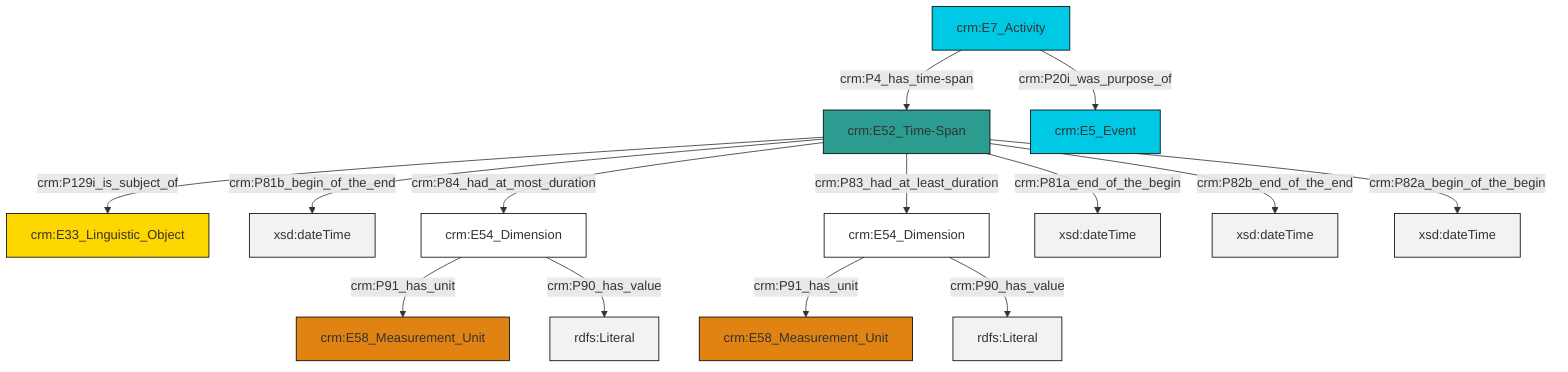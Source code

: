 graph TD
classDef Literal fill:#f2f2f2,stroke:#000000;
classDef CRM_Entity fill:#FFFFFF,stroke:#000000;
classDef Temporal_Entity fill:#00C9E6, stroke:#000000;
classDef Type fill:#E18312, stroke:#000000;
classDef Time-Span fill:#2C9C91, stroke:#000000;
classDef Appellation fill:#FFEB7F, stroke:#000000;
classDef Place fill:#008836, stroke:#000000;
classDef Persistent_Item fill:#B266B2, stroke:#000000;
classDef Conceptual_Object fill:#FFD700, stroke:#000000;
classDef Physical_Thing fill:#D2B48C, stroke:#000000;
classDef Actor fill:#f58aad, stroke:#000000;
classDef PC_Classes fill:#4ce600, stroke:#000000;
classDef Multi fill:#cccccc,stroke:#000000;

0["crm:E52_Time-Span"]:::Time-Span -->|crm:P129i_is_subject_of| 1["crm:E33_Linguistic_Object"]:::Conceptual_Object
0["crm:E52_Time-Span"]:::Time-Span -->|crm:P81b_begin_of_the_end| 2[xsd:dateTime]:::Literal
3["crm:E7_Activity"]:::Temporal_Entity -->|crm:P20i_was_purpose_of| 4["crm:E5_Event"]:::Temporal_Entity
5["crm:E54_Dimension"]:::CRM_Entity -->|crm:P91_has_unit| 6["crm:E58_Measurement_Unit"]:::Type
0["crm:E52_Time-Span"]:::Time-Span -->|crm:P84_had_at_most_duration| 7["crm:E54_Dimension"]:::CRM_Entity
0["crm:E52_Time-Span"]:::Time-Span -->|crm:P81a_end_of_the_begin| 9[xsd:dateTime]:::Literal
5["crm:E54_Dimension"]:::CRM_Entity -->|crm:P90_has_value| 15[rdfs:Literal]:::Literal
7["crm:E54_Dimension"]:::CRM_Entity -->|crm:P91_has_unit| 11["crm:E58_Measurement_Unit"]:::Type
7["crm:E54_Dimension"]:::CRM_Entity -->|crm:P90_has_value| 16[rdfs:Literal]:::Literal
0["crm:E52_Time-Span"]:::Time-Span -->|crm:P82b_end_of_the_end| 17[xsd:dateTime]:::Literal
3["crm:E7_Activity"]:::Temporal_Entity -->|crm:P4_has_time-span| 0["crm:E52_Time-Span"]:::Time-Span
0["crm:E52_Time-Span"]:::Time-Span -->|crm:P82a_begin_of_the_begin| 19[xsd:dateTime]:::Literal
0["crm:E52_Time-Span"]:::Time-Span -->|crm:P83_had_at_least_duration| 5["crm:E54_Dimension"]:::CRM_Entity